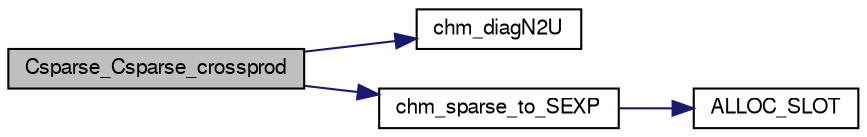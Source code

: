 digraph G
{
  edge [fontname="FreeSans",fontsize=10,labelfontname="FreeSans",labelfontsize=10];
  node [fontname="FreeSans",fontsize=10,shape=record];
  rankdir=LR;
  Node1 [label="Csparse_Csparse_crossprod",height=0.2,width=0.4,color="black", fillcolor="grey75", style="filled" fontcolor="black"];
  Node1 -> Node2 [color="midnightblue",fontsize=10,style="solid",fontname="FreeSans"];
  Node2 [label="chm_diagN2U",height=0.2,width=0.4,color="black", fillcolor="white", style="filled",URL="$chm__common_8c.html#713dd9a3d6095f9b55e453d18ca87d5a",tooltip="Drop the (unit) diagonal entries from a cholmod_sparse matrix."];
  Node1 -> Node3 [color="midnightblue",fontsize=10,style="solid",fontname="FreeSans"];
  Node3 [label="chm_sparse_to_SEXP",height=0.2,width=0.4,color="black", fillcolor="white", style="filled",URL="$chm__common_8c.html#7aa1a6e564c24a55b031b5c03b3313f4",tooltip="Copy the contents of a to an appropriate CsparseMatrix object and, optionally, free..."];
  Node3 -> Node4 [color="midnightblue",fontsize=10,style="solid",fontname="FreeSans"];
  Node4 [label="ALLOC_SLOT",height=0.2,width=0.4,color="black", fillcolor="white", style="filled",URL="$Mutils_8h.html#f7f59236ca18ab52131cf71f4a7b0786",tooltip="Allocate an SEXP of given type and length, assign it as slot nm in the object, and..."];
}
